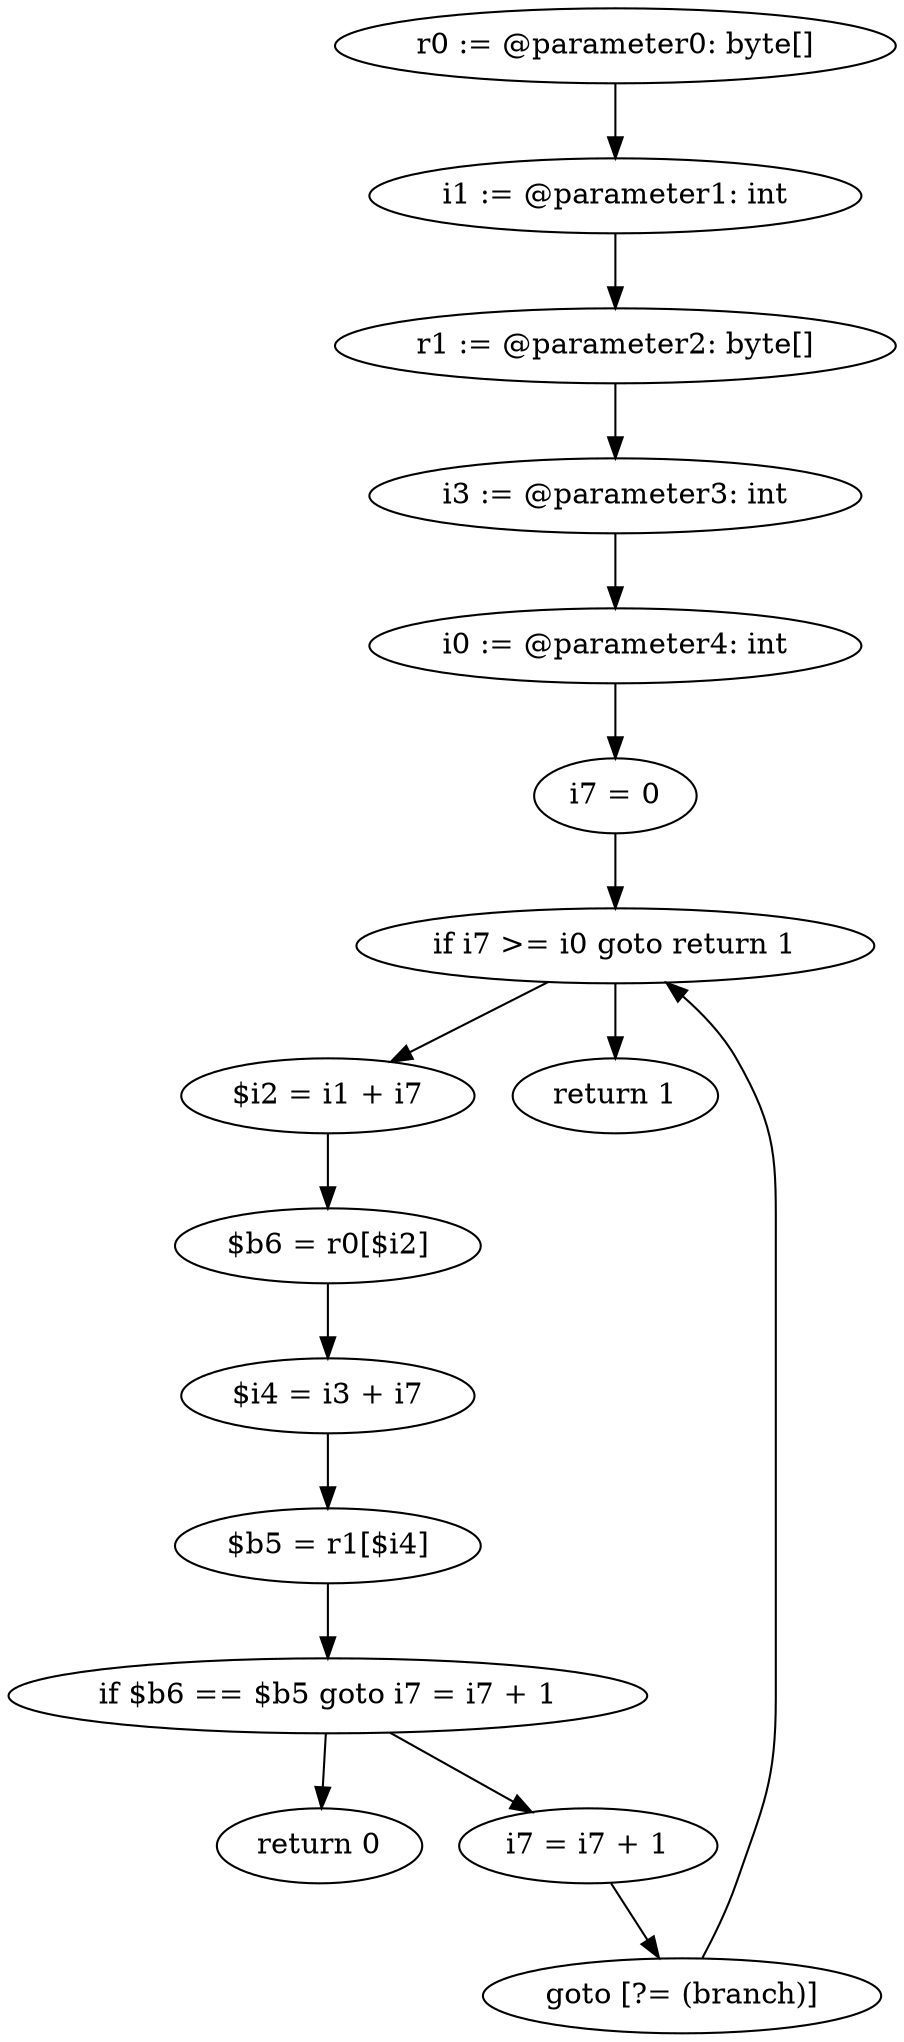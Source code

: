 digraph "unitGraph" {
    "r0 := @parameter0: byte[]"
    "i1 := @parameter1: int"
    "r1 := @parameter2: byte[]"
    "i3 := @parameter3: int"
    "i0 := @parameter4: int"
    "i7 = 0"
    "if i7 >= i0 goto return 1"
    "$i2 = i1 + i7"
    "$b6 = r0[$i2]"
    "$i4 = i3 + i7"
    "$b5 = r1[$i4]"
    "if $b6 == $b5 goto i7 = i7 + 1"
    "return 0"
    "i7 = i7 + 1"
    "goto [?= (branch)]"
    "return 1"
    "r0 := @parameter0: byte[]"->"i1 := @parameter1: int";
    "i1 := @parameter1: int"->"r1 := @parameter2: byte[]";
    "r1 := @parameter2: byte[]"->"i3 := @parameter3: int";
    "i3 := @parameter3: int"->"i0 := @parameter4: int";
    "i0 := @parameter4: int"->"i7 = 0";
    "i7 = 0"->"if i7 >= i0 goto return 1";
    "if i7 >= i0 goto return 1"->"$i2 = i1 + i7";
    "if i7 >= i0 goto return 1"->"return 1";
    "$i2 = i1 + i7"->"$b6 = r0[$i2]";
    "$b6 = r0[$i2]"->"$i4 = i3 + i7";
    "$i4 = i3 + i7"->"$b5 = r1[$i4]";
    "$b5 = r1[$i4]"->"if $b6 == $b5 goto i7 = i7 + 1";
    "if $b6 == $b5 goto i7 = i7 + 1"->"return 0";
    "if $b6 == $b5 goto i7 = i7 + 1"->"i7 = i7 + 1";
    "i7 = i7 + 1"->"goto [?= (branch)]";
    "goto [?= (branch)]"->"if i7 >= i0 goto return 1";
}
